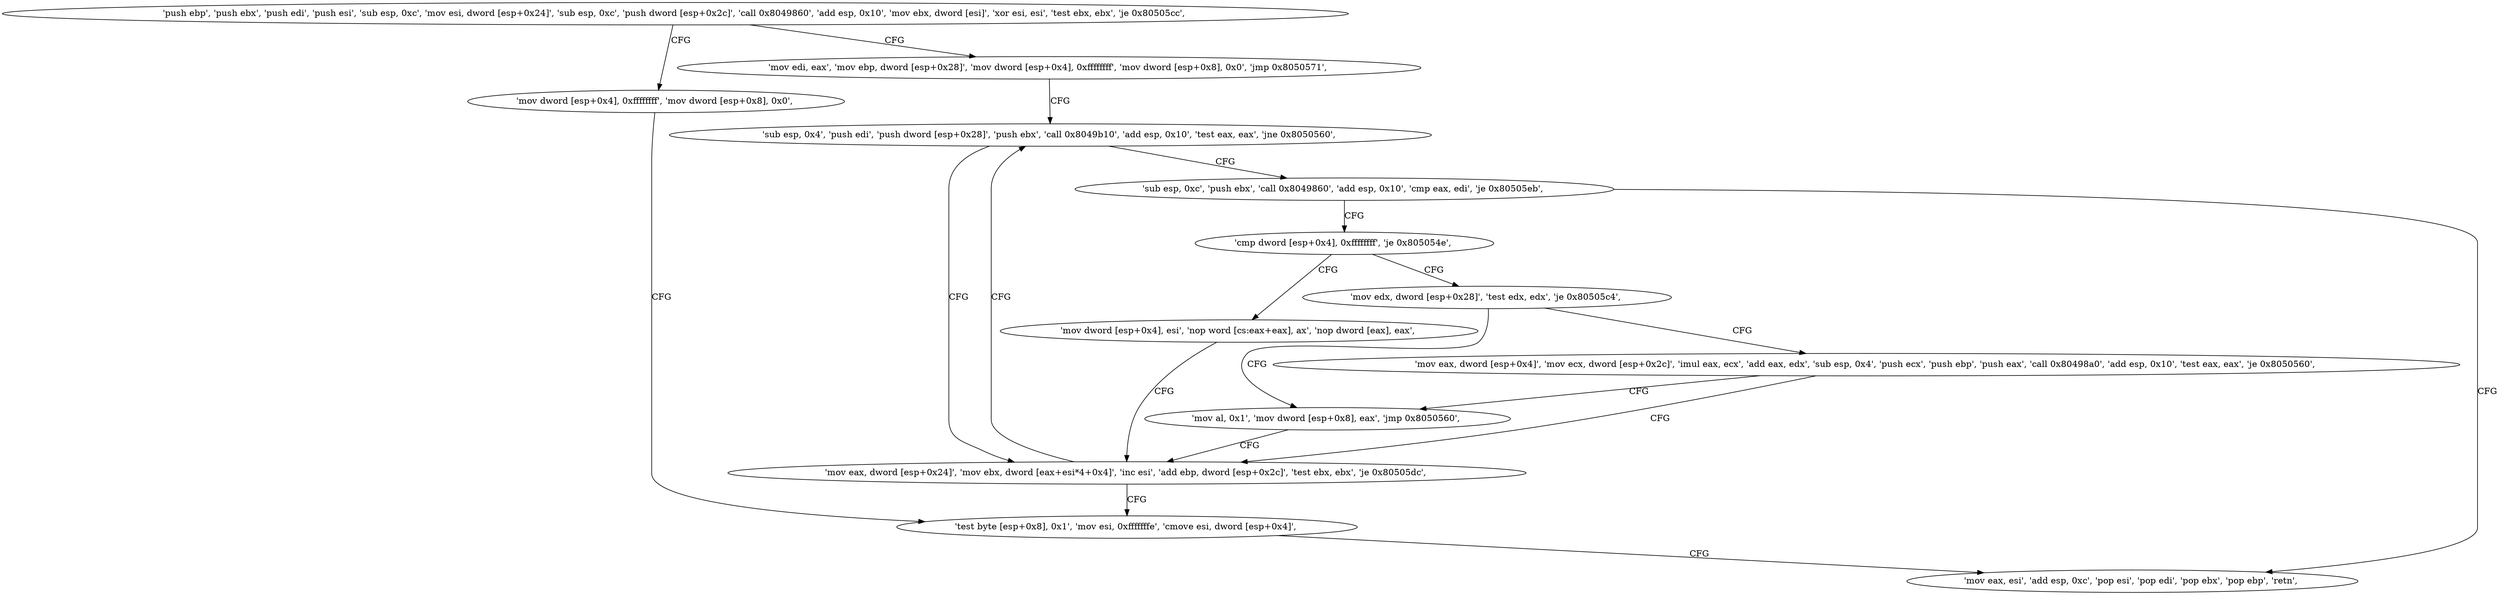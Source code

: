 digraph "func" {
"134546704" [label = "'push ebp', 'push ebx', 'push edi', 'push esi', 'sub esp, 0xc', 'mov esi, dword [esp+0x24]', 'sub esp, 0xc', 'push dword [esp+0x2c]', 'call 0x8049860', 'add esp, 0x10', 'mov ebx, dword [esi]', 'xor esi, esi', 'test ebx, ebx', 'je 0x80505cc', " ]
"134546892" [label = "'mov dword [esp+0x4], 0xffffffff', 'mov dword [esp+0x8], 0x0', " ]
"134546742" [label = "'mov edi, eax', 'mov ebp, dword [esp+0x28]', 'mov dword [esp+0x4], 0xffffffff', 'mov dword [esp+0x8], 0x0', 'jmp 0x8050571', " ]
"134546908" [label = "'test byte [esp+0x8], 0x1', 'mov esi, 0xfffffffe', 'cmove esi, dword [esp+0x4]', " ]
"134546801" [label = "'sub esp, 0x4', 'push edi', 'push dword [esp+0x28]', 'push ebx', 'call 0x8049b10', 'add esp, 0x10', 'test eax, eax', 'jne 0x8050560', " ]
"134546784" [label = "'mov eax, dword [esp+0x24]', 'mov ebx, dword [eax+esi*4+0x4]', 'inc esi', 'add ebp, dword [esp+0x2c]', 'test ebx, ebx', 'je 0x80505dc', " ]
"134546822" [label = "'sub esp, 0xc', 'push ebx', 'call 0x8049860', 'add esp, 0x10', 'cmp eax, edi', 'je 0x80505eb', " ]
"134546923" [label = "'mov eax, esi', 'add esp, 0xc', 'pop esi', 'pop edi', 'pop ebx', 'pop ebp', 'retn', " ]
"134546838" [label = "'cmp dword [esp+0x4], 0xffffffff', 'je 0x805054e', " ]
"134546766" [label = "'mov dword [esp+0x4], esi', 'nop word [cs:eax+eax], ax', 'nop dword [eax], eax', " ]
"134546845" [label = "'mov edx, dword [esp+0x28]', 'test edx, edx', 'je 0x80505c4', " ]
"134546884" [label = "'mov al, 0x1', 'mov dword [esp+0x8], eax', 'jmp 0x8050560', " ]
"134546853" [label = "'mov eax, dword [esp+0x4]', 'mov ecx, dword [esp+0x2c]', 'imul eax, ecx', 'add eax, edx', 'sub esp, 0x4', 'push ecx', 'push ebp', 'push eax', 'call 0x80498a0', 'add esp, 0x10', 'test eax, eax', 'je 0x8050560', " ]
"134546704" -> "134546892" [ label = "CFG" ]
"134546704" -> "134546742" [ label = "CFG" ]
"134546892" -> "134546908" [ label = "CFG" ]
"134546742" -> "134546801" [ label = "CFG" ]
"134546908" -> "134546923" [ label = "CFG" ]
"134546801" -> "134546784" [ label = "CFG" ]
"134546801" -> "134546822" [ label = "CFG" ]
"134546784" -> "134546908" [ label = "CFG" ]
"134546784" -> "134546801" [ label = "CFG" ]
"134546822" -> "134546923" [ label = "CFG" ]
"134546822" -> "134546838" [ label = "CFG" ]
"134546838" -> "134546766" [ label = "CFG" ]
"134546838" -> "134546845" [ label = "CFG" ]
"134546766" -> "134546784" [ label = "CFG" ]
"134546845" -> "134546884" [ label = "CFG" ]
"134546845" -> "134546853" [ label = "CFG" ]
"134546884" -> "134546784" [ label = "CFG" ]
"134546853" -> "134546784" [ label = "CFG" ]
"134546853" -> "134546884" [ label = "CFG" ]
}
